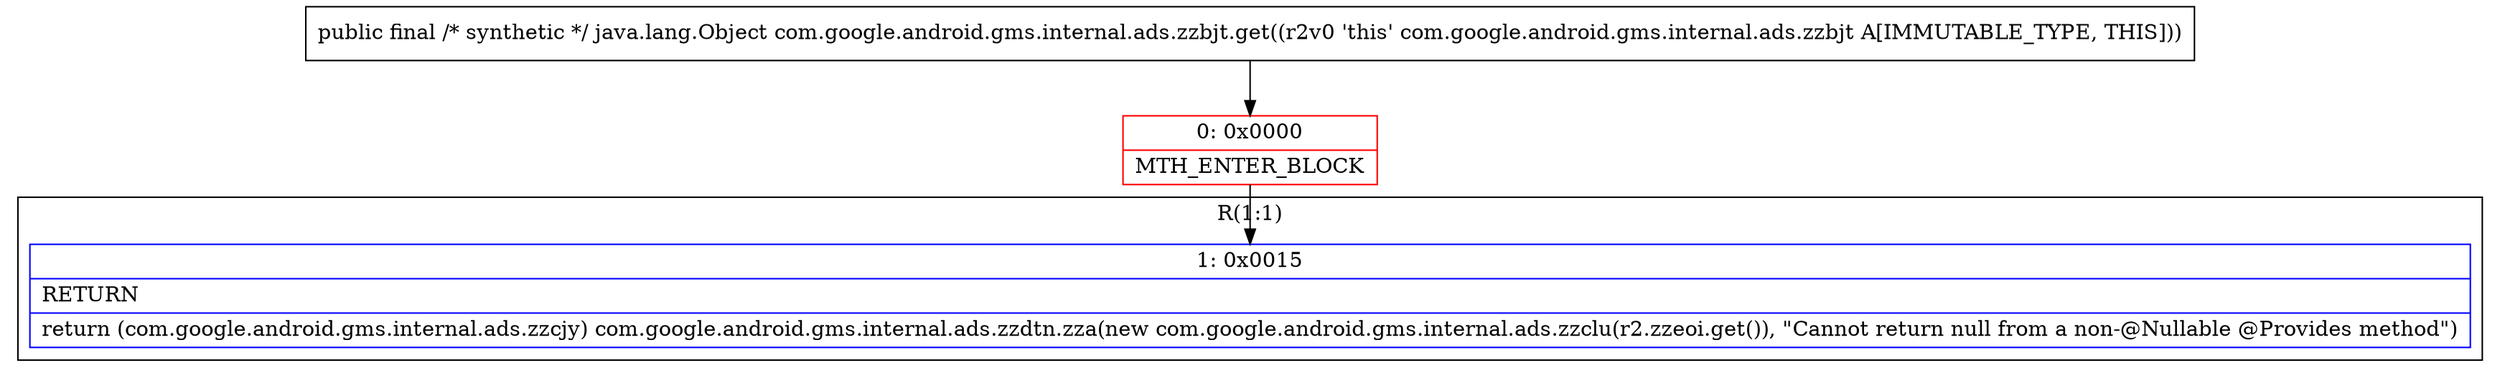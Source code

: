 digraph "CFG forcom.google.android.gms.internal.ads.zzbjt.get()Ljava\/lang\/Object;" {
subgraph cluster_Region_1421771856 {
label = "R(1:1)";
node [shape=record,color=blue];
Node_1 [shape=record,label="{1\:\ 0x0015|RETURN\l|return (com.google.android.gms.internal.ads.zzcjy) com.google.android.gms.internal.ads.zzdtn.zza(new com.google.android.gms.internal.ads.zzclu(r2.zzeoi.get()), \"Cannot return null from a non\-@Nullable @Provides method\")\l}"];
}
Node_0 [shape=record,color=red,label="{0\:\ 0x0000|MTH_ENTER_BLOCK\l}"];
MethodNode[shape=record,label="{public final \/* synthetic *\/ java.lang.Object com.google.android.gms.internal.ads.zzbjt.get((r2v0 'this' com.google.android.gms.internal.ads.zzbjt A[IMMUTABLE_TYPE, THIS])) }"];
MethodNode -> Node_0;
Node_0 -> Node_1;
}

